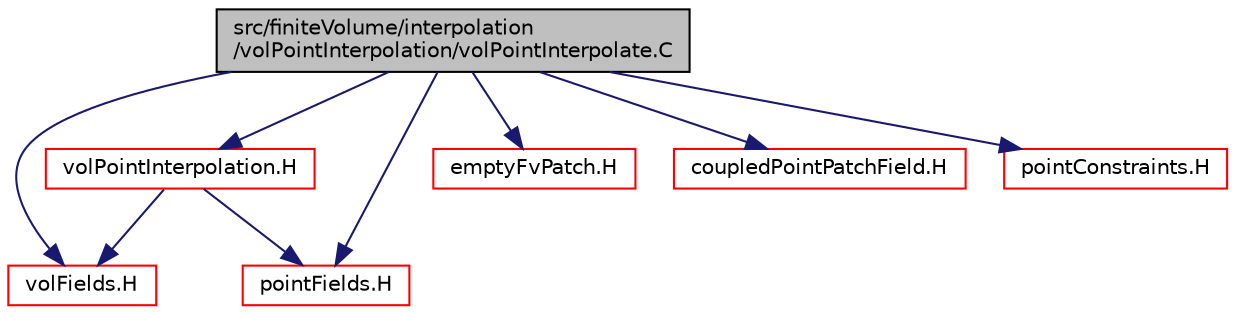 digraph "src/finiteVolume/interpolation/volPointInterpolation/volPointInterpolate.C"
{
  bgcolor="transparent";
  edge [fontname="Helvetica",fontsize="10",labelfontname="Helvetica",labelfontsize="10"];
  node [fontname="Helvetica",fontsize="10",shape=record];
  Node0 [label="src/finiteVolume/interpolation\l/volPointInterpolation/volPointInterpolate.C",height=0.2,width=0.4,color="black", fillcolor="grey75", style="filled", fontcolor="black"];
  Node0 -> Node1 [color="midnightblue",fontsize="10",style="solid",fontname="Helvetica"];
  Node1 [label="volPointInterpolation.H",height=0.2,width=0.4,color="red",URL="$a04535.html"];
  Node1 -> Node89 [color="midnightblue",fontsize="10",style="solid",fontname="Helvetica"];
  Node89 [label="volFields.H",height=0.2,width=0.4,color="red",URL="$a02912.html"];
  Node1 -> Node318 [color="midnightblue",fontsize="10",style="solid",fontname="Helvetica"];
  Node318 [label="pointFields.H",height=0.2,width=0.4,color="red",URL="$a10595.html"];
  Node0 -> Node89 [color="midnightblue",fontsize="10",style="solid",fontname="Helvetica"];
  Node0 -> Node318 [color="midnightblue",fontsize="10",style="solid",fontname="Helvetica"];
  Node0 -> Node327 [color="midnightblue",fontsize="10",style="solid",fontname="Helvetica"];
  Node327 [label="emptyFvPatch.H",height=0.2,width=0.4,color="red",URL="$a03788.html"];
  Node0 -> Node329 [color="midnightblue",fontsize="10",style="solid",fontname="Helvetica"];
  Node329 [label="coupledPointPatchField.H",height=0.2,width=0.4,color="red",URL="$a10634.html"];
  Node0 -> Node336 [color="midnightblue",fontsize="10",style="solid",fontname="Helvetica"];
  Node336 [label="pointConstraints.H",height=0.2,width=0.4,color="red",URL="$a04523.html"];
}
